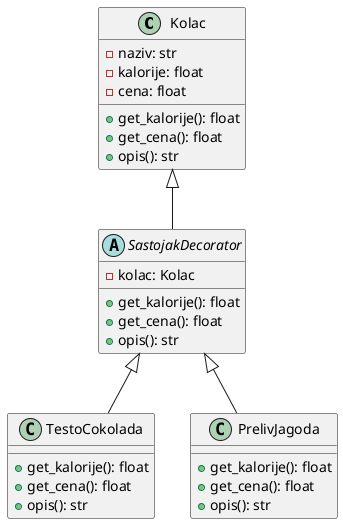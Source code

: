 @startuml CakeOrderingSystem

class Kolac {
    - naziv: str
    - kalorije: float
    - cena: float
    + get_kalorije(): float
    + get_cena(): float
    + opis(): str
}

abstract class SastojakDecorator {
    - kolac: Kolac
    + get_kalorije(): float
    + get_cena(): float
    + opis(): str
}

class TestoCokolada {
    + get_kalorije(): float
    + get_cena(): float
    + opis(): str
}

class PrelivJagoda {
    + get_kalorije(): float
    + get_cena(): float
    + opis(): str
}

Kolac <|-- SastojakDecorator
SastojakDecorator <|-- TestoCokolada
SastojakDecorator <|-- PrelivJagoda

@enduml
